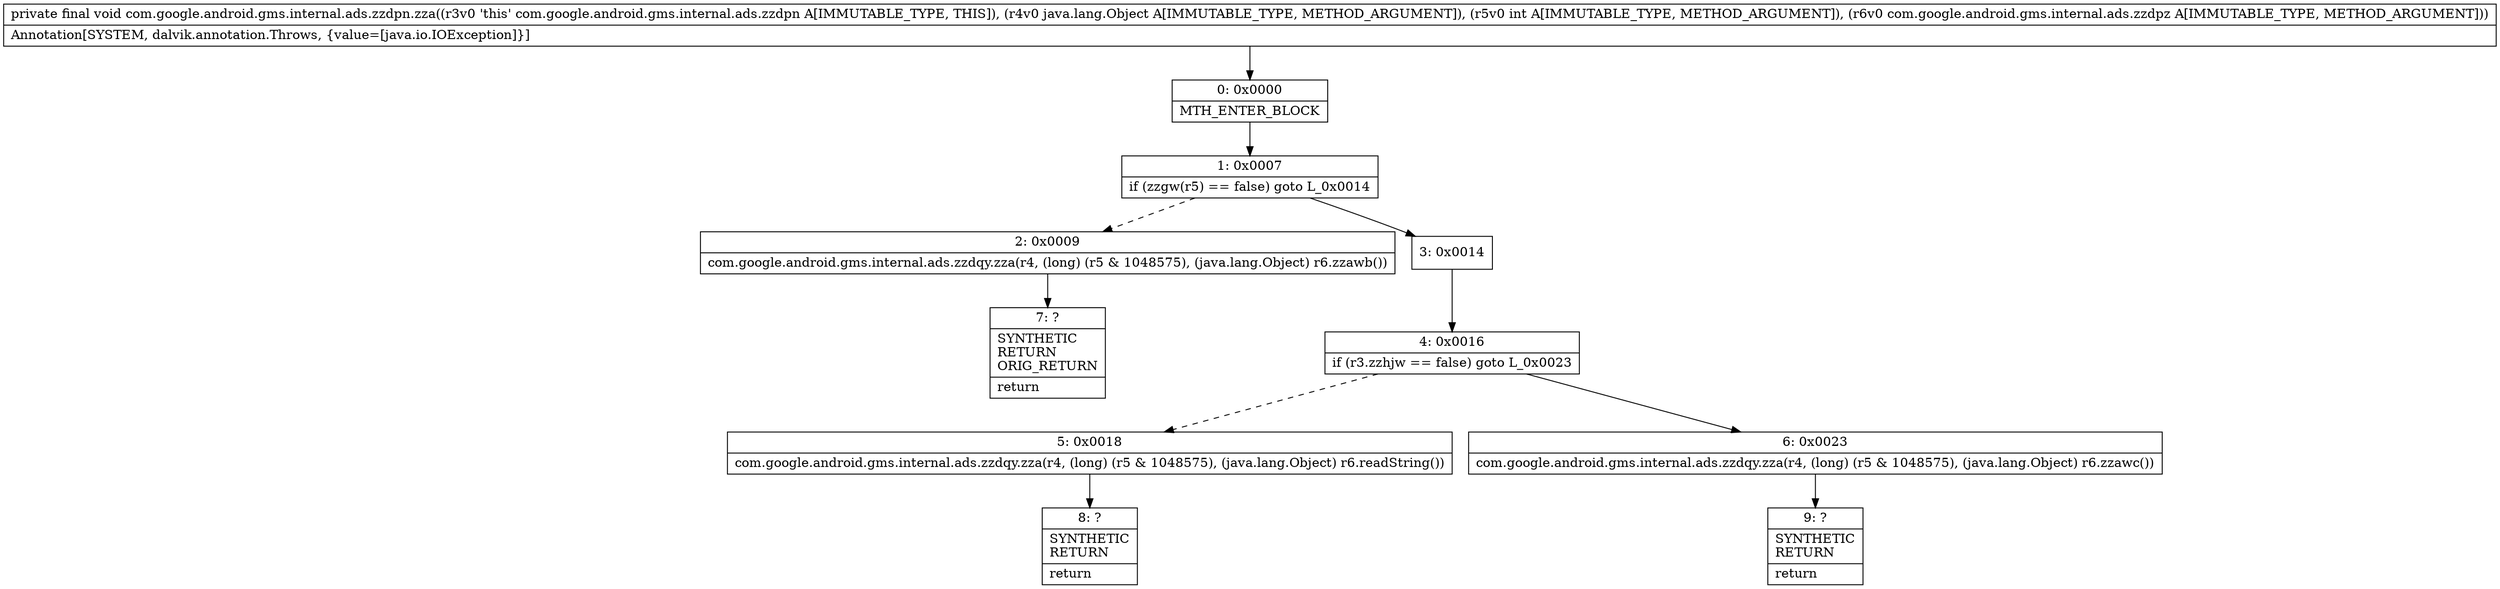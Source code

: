 digraph "CFG forcom.google.android.gms.internal.ads.zzdpn.zza(Ljava\/lang\/Object;ILcom\/google\/android\/gms\/internal\/ads\/zzdpz;)V" {
Node_0 [shape=record,label="{0\:\ 0x0000|MTH_ENTER_BLOCK\l}"];
Node_1 [shape=record,label="{1\:\ 0x0007|if (zzgw(r5) == false) goto L_0x0014\l}"];
Node_2 [shape=record,label="{2\:\ 0x0009|com.google.android.gms.internal.ads.zzdqy.zza(r4, (long) (r5 & 1048575), (java.lang.Object) r6.zzawb())\l}"];
Node_3 [shape=record,label="{3\:\ 0x0014}"];
Node_4 [shape=record,label="{4\:\ 0x0016|if (r3.zzhjw == false) goto L_0x0023\l}"];
Node_5 [shape=record,label="{5\:\ 0x0018|com.google.android.gms.internal.ads.zzdqy.zza(r4, (long) (r5 & 1048575), (java.lang.Object) r6.readString())\l}"];
Node_6 [shape=record,label="{6\:\ 0x0023|com.google.android.gms.internal.ads.zzdqy.zza(r4, (long) (r5 & 1048575), (java.lang.Object) r6.zzawc())\l}"];
Node_7 [shape=record,label="{7\:\ ?|SYNTHETIC\lRETURN\lORIG_RETURN\l|return\l}"];
Node_8 [shape=record,label="{8\:\ ?|SYNTHETIC\lRETURN\l|return\l}"];
Node_9 [shape=record,label="{9\:\ ?|SYNTHETIC\lRETURN\l|return\l}"];
MethodNode[shape=record,label="{private final void com.google.android.gms.internal.ads.zzdpn.zza((r3v0 'this' com.google.android.gms.internal.ads.zzdpn A[IMMUTABLE_TYPE, THIS]), (r4v0 java.lang.Object A[IMMUTABLE_TYPE, METHOD_ARGUMENT]), (r5v0 int A[IMMUTABLE_TYPE, METHOD_ARGUMENT]), (r6v0 com.google.android.gms.internal.ads.zzdpz A[IMMUTABLE_TYPE, METHOD_ARGUMENT]))  | Annotation[SYSTEM, dalvik.annotation.Throws, \{value=[java.io.IOException]\}]\l}"];
MethodNode -> Node_0;
Node_0 -> Node_1;
Node_1 -> Node_2[style=dashed];
Node_1 -> Node_3;
Node_2 -> Node_7;
Node_3 -> Node_4;
Node_4 -> Node_5[style=dashed];
Node_4 -> Node_6;
Node_5 -> Node_8;
Node_6 -> Node_9;
}

